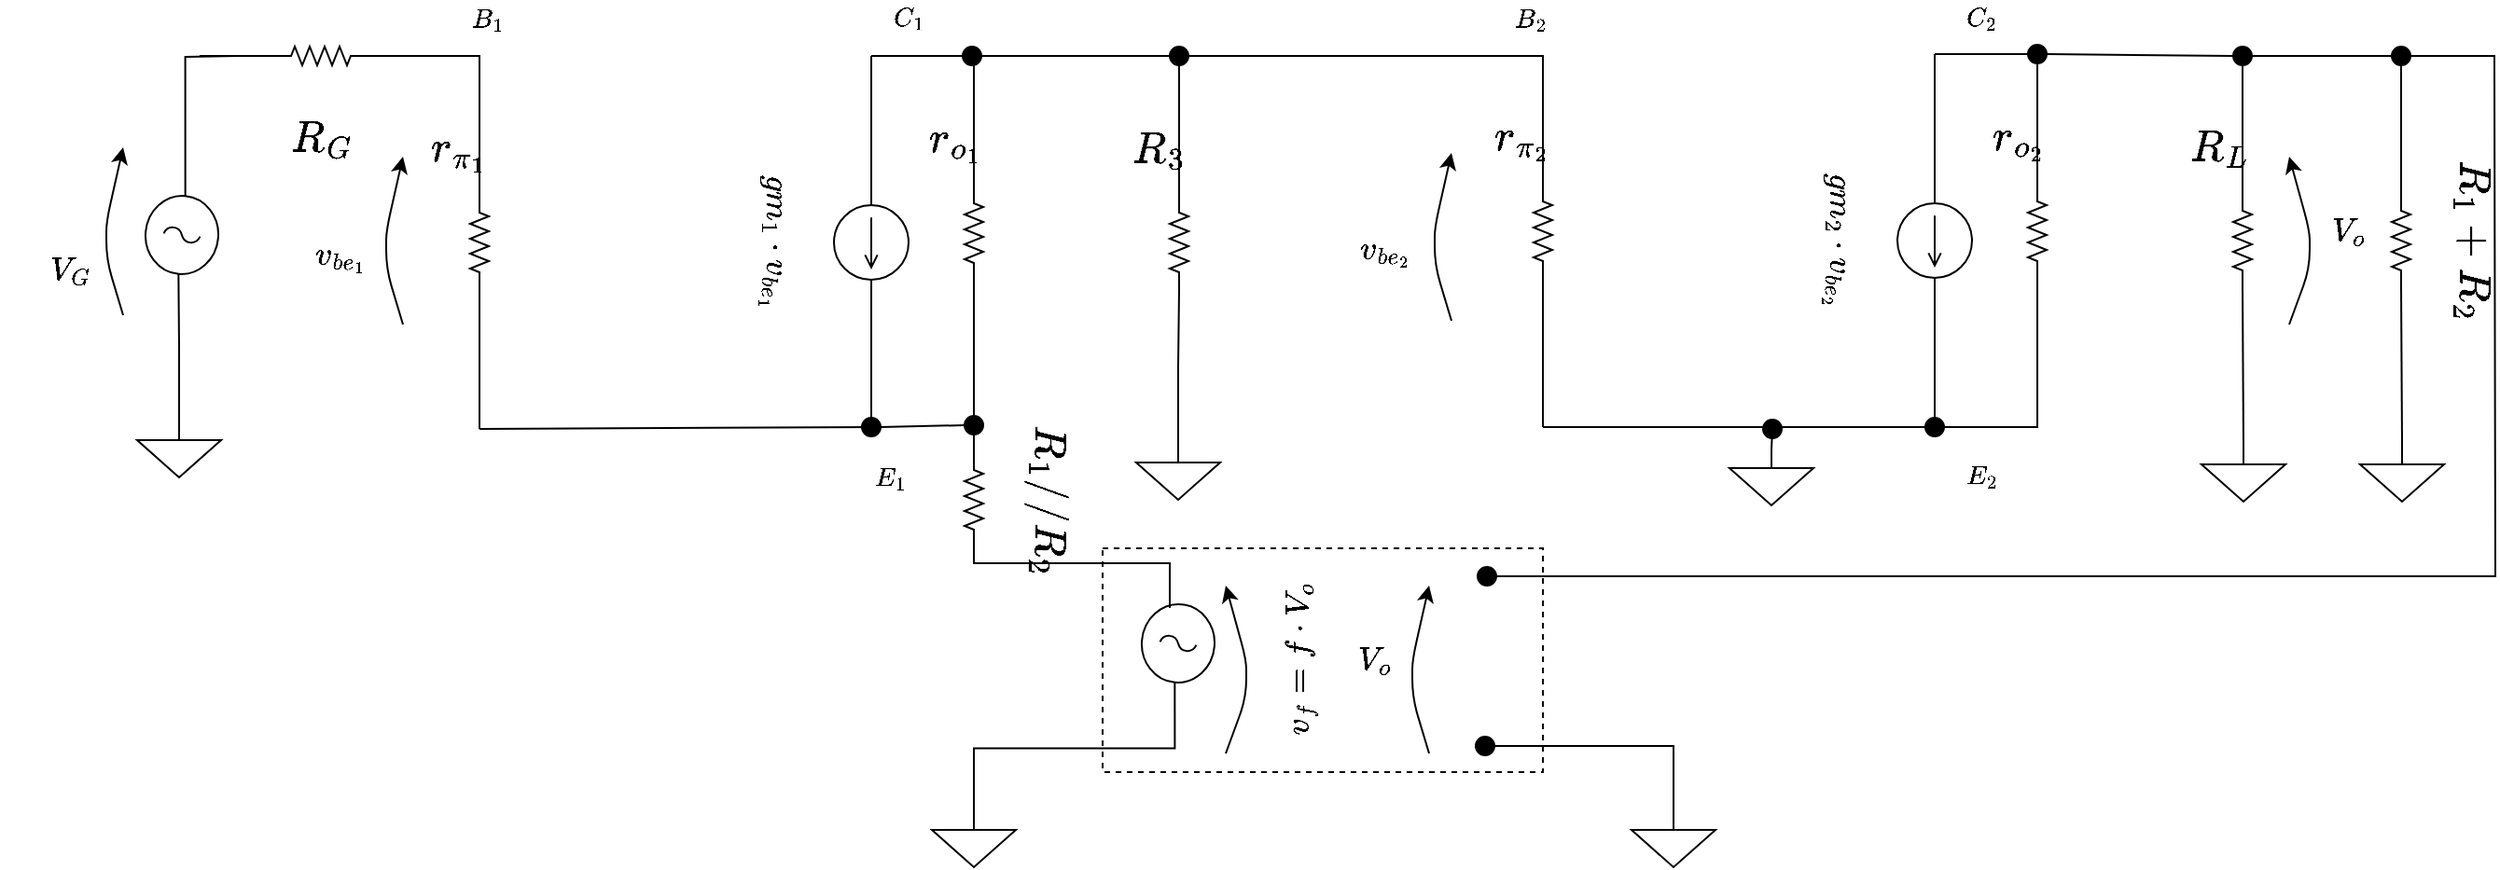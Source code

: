 <mxfile version="10.6.5" type="device"><diagram name="Page-1" id="7e0a89b8-554c-2b80-1dc8-d5c74ca68de4"><mxGraphModel dx="1394" dy="771" grid="1" gridSize="10" guides="1" tooltips="1" connect="1" arrows="1" fold="1" page="1" pageScale="1" pageWidth="1654" pageHeight="1169" background="#ffffff" math="1" shadow="0"><root><mxCell id="0"/><mxCell id="1" parent="0"/><mxCell id="3KJsalsMpH8Fxh1RNfDP-52" value="" style="rounded=0;whiteSpace=wrap;html=1;dashed=1;" parent="1" vertex="1"><mxGeometry x="884" y="470" width="236" height="120" as="geometry"/></mxCell><mxCell id="IuiZ9cMsh1_kJCroXg-q-14" style="edgeStyle=none;rounded=0;orthogonalLoop=1;jettySize=auto;html=1;exitX=1;exitY=0.5;exitDx=0;exitDy=0;exitPerimeter=0;endArrow=none;endFill=0;" parent="1" source="IuiZ9cMsh1_kJCroXg-q-2" edge="1"><mxGeometry relative="1" as="geometry"><mxPoint x="760" y="406" as="targetPoint"/></mxGeometry></mxCell><mxCell id="IuiZ9cMsh1_kJCroXg-q-15" style="edgeStyle=none;rounded=0;orthogonalLoop=1;jettySize=auto;html=1;exitX=0;exitY=0.5;exitDx=0;exitDy=0;exitPerimeter=0;endArrow=none;endFill=0;" parent="1" source="IuiZ9cMsh1_kJCroXg-q-2" edge="1"><mxGeometry relative="1" as="geometry"><mxPoint x="760" y="206" as="targetPoint"/></mxGeometry></mxCell><mxCell id="IuiZ9cMsh1_kJCroXg-q-2" value="$$gm_{1} \cdot v_{be_{1}}$$" style="pointerEvents=1;verticalLabelPosition=bottom;shadow=0;dashed=0;align=center;fillColor=#ffffff;html=1;verticalAlign=top;strokeWidth=1;shape=mxgraph.electrical.signal_sources.dc_source_2;rotation=90;fontSize=15;" parent="1" vertex="1"><mxGeometry x="740" y="286" width="40" height="40" as="geometry"/></mxCell><mxCell id="IuiZ9cMsh1_kJCroXg-q-5" style="edgeStyle=none;rounded=0;orthogonalLoop=1;jettySize=auto;html=1;exitX=0;exitY=0.5;exitDx=0;exitDy=0;exitPerimeter=0;endArrow=none;endFill=0;" parent="1" source="IuiZ9cMsh1_kJCroXg-q-3" edge="1"><mxGeometry relative="1" as="geometry"><mxPoint x="760" y="206" as="targetPoint"/><Array as="points"><mxPoint x="815" y="206"/></Array></mxGeometry></mxCell><mxCell id="IuiZ9cMsh1_kJCroXg-q-7" style="edgeStyle=none;rounded=0;orthogonalLoop=1;jettySize=auto;html=1;exitX=1;exitY=0.5;exitDx=0;exitDy=0;exitPerimeter=0;endArrow=none;endFill=0;" parent="1" source="IuiZ9cMsh1_kJCroXg-q-78" edge="1"><mxGeometry relative="1" as="geometry"><mxPoint x="550" y="406" as="targetPoint"/><Array as="points"/></mxGeometry></mxCell><mxCell id="IuiZ9cMsh1_kJCroXg-q-95" style="edgeStyle=none;rounded=0;orthogonalLoop=1;jettySize=auto;html=1;exitX=1;exitY=0.5;exitDx=0;exitDy=0;exitPerimeter=0;entryX=0.5;entryY=0;entryDx=0;entryDy=0;endArrow=none;endFill=0;" parent="1" source="IuiZ9cMsh1_kJCroXg-q-3" target="IuiZ9cMsh1_kJCroXg-q-89" edge="1"><mxGeometry relative="1" as="geometry"/></mxCell><mxCell id="IuiZ9cMsh1_kJCroXg-q-3" value="$$r_{o_{1}}$$" style="pointerEvents=1;verticalLabelPosition=middle;shadow=0;dashed=0;align=right;fillColor=#ffffff;html=1;verticalAlign=middle;strokeWidth=1;shape=mxgraph.electrical.resistors.resistor_2;rotation=90;fontSize=20;horizontal=0;labelPosition=left;" parent="1" vertex="1"><mxGeometry x="790" y="296" width="50" height="10" as="geometry"/></mxCell><mxCell id="IuiZ9cMsh1_kJCroXg-q-12" style="edgeStyle=none;rounded=0;orthogonalLoop=1;jettySize=auto;html=1;exitX=0;exitY=0.5;exitDx=0;exitDy=0;exitPerimeter=0;endArrow=none;endFill=0;" parent="1" source="IuiZ9cMsh1_kJCroXg-q-10" edge="1"><mxGeometry relative="1" as="geometry"><mxPoint x="815" y="206" as="targetPoint"/><Array as="points"><mxPoint x="925" y="206"/></Array></mxGeometry></mxCell><mxCell id="IuiZ9cMsh1_kJCroXg-q-10" value="$$R_{3}$$" style="pointerEvents=1;verticalLabelPosition=middle;shadow=0;dashed=0;align=right;fillColor=#ffffff;html=1;verticalAlign=middle;strokeWidth=1;shape=mxgraph.electrical.resistors.resistor_2;rotation=90;fontSize=20;horizontal=0;labelPosition=left;" parent="1" vertex="1"><mxGeometry x="900" y="301" width="50" height="10" as="geometry"/></mxCell><mxCell id="IuiZ9cMsh1_kJCroXg-q-21" style="edgeStyle=none;rounded=0;orthogonalLoop=1;jettySize=auto;html=1;exitX=1;exitY=0.5;exitDx=0;exitDy=0;exitPerimeter=0;endArrow=none;endFill=0;" parent="1" edge="1"><mxGeometry relative="1" as="geometry"><mxPoint x="550" y="406" as="targetPoint"/><mxPoint x="550" y="331" as="sourcePoint"/></mxGeometry></mxCell><mxCell id="3KJsalsMpH8Fxh1RNfDP-11" style="edgeStyle=orthogonalEdgeStyle;rounded=0;orthogonalLoop=1;jettySize=auto;html=1;exitX=0.5;exitY=0;exitDx=0;exitDy=0;exitPerimeter=0;entryX=1;entryY=0.5;entryDx=0;entryDy=0;entryPerimeter=0;endArrow=none;endFill=0;" parent="1" source="IuiZ9cMsh1_kJCroXg-q-23" target="IuiZ9cMsh1_kJCroXg-q-10" edge="1"><mxGeometry relative="1" as="geometry"/></mxCell><mxCell id="IuiZ9cMsh1_kJCroXg-q-23" value="" style="pointerEvents=1;verticalLabelPosition=bottom;shadow=0;dashed=0;align=center;fillColor=#ffffff;html=1;verticalAlign=top;strokeWidth=1;shape=mxgraph.electrical.signal_sources.signal_ground;" parent="1" vertex="1"><mxGeometry x="902" y="414" width="45" height="30" as="geometry"/></mxCell><mxCell id="IuiZ9cMsh1_kJCroXg-q-41" style="edgeStyle=none;rounded=0;orthogonalLoop=1;jettySize=auto;html=1;exitX=1;exitY=0.5;exitDx=0;exitDy=0;exitPerimeter=0;endArrow=none;endFill=0;" parent="1" source="IuiZ9cMsh1_kJCroXg-q-43" edge="1"><mxGeometry relative="1" as="geometry"><mxPoint x="1330" y="405" as="targetPoint"/></mxGeometry></mxCell><mxCell id="IuiZ9cMsh1_kJCroXg-q-42" style="edgeStyle=none;rounded=0;orthogonalLoop=1;jettySize=auto;html=1;exitX=0;exitY=0.5;exitDx=0;exitDy=0;exitPerimeter=0;endArrow=none;endFill=0;" parent="1" source="IuiZ9cMsh1_kJCroXg-q-43" edge="1"><mxGeometry relative="1" as="geometry"><mxPoint x="1330" y="205" as="targetPoint"/></mxGeometry></mxCell><mxCell id="IuiZ9cMsh1_kJCroXg-q-43" value="$$gm_{2} \cdot v_{be_{2}}$$" style="pointerEvents=1;verticalLabelPosition=bottom;shadow=0;dashed=0;align=center;fillColor=#ffffff;html=1;verticalAlign=top;strokeWidth=1;shape=mxgraph.electrical.signal_sources.dc_source_2;rotation=90;fontSize=15;horizontal=1;labelPosition=center;" parent="1" vertex="1"><mxGeometry x="1310" y="285" width="40" height="40" as="geometry"/></mxCell><mxCell id="IuiZ9cMsh1_kJCroXg-q-44" style="edgeStyle=none;rounded=0;orthogonalLoop=1;jettySize=auto;html=1;exitX=0;exitY=0.5;exitDx=0;exitDy=0;exitPerimeter=0;endArrow=none;endFill=0;" parent="1" source="IuiZ9cMsh1_kJCroXg-q-46" edge="1"><mxGeometry relative="1" as="geometry"><mxPoint x="1330" y="205" as="targetPoint"/><Array as="points"><mxPoint x="1385" y="205"/></Array></mxGeometry></mxCell><mxCell id="IuiZ9cMsh1_kJCroXg-q-45" style="edgeStyle=none;rounded=0;orthogonalLoop=1;jettySize=auto;html=1;exitX=1;exitY=0.5;exitDx=0;exitDy=0;exitPerimeter=0;endArrow=none;endFill=0;" parent="1" source="IuiZ9cMsh1_kJCroXg-q-90" edge="1"><mxGeometry relative="1" as="geometry"><mxPoint x="1120" y="405" as="targetPoint"/><Array as="points"/></mxGeometry></mxCell><mxCell id="IuiZ9cMsh1_kJCroXg-q-46" value="$$r_{o_{2}}$$" style="pointerEvents=1;verticalLabelPosition=middle;shadow=0;dashed=0;align=right;fillColor=#ffffff;html=1;verticalAlign=middle;strokeWidth=1;shape=mxgraph.electrical.resistors.resistor_2;rotation=90;fontSize=20;horizontal=0;labelPosition=left;" parent="1" vertex="1"><mxGeometry x="1360" y="295" width="50" height="10" as="geometry"/></mxCell><mxCell id="IuiZ9cMsh1_kJCroXg-q-47" style="edgeStyle=none;rounded=0;orthogonalLoop=1;jettySize=auto;html=1;exitX=0;exitY=0.5;exitDx=0;exitDy=0;exitPerimeter=0;endArrow=none;endFill=0;" parent="1" source="IuiZ9cMsh1_kJCroXg-q-83" target="IuiZ9cMsh1_kJCroXg-q-77" edge="1"><mxGeometry relative="1" as="geometry"><mxPoint x="1380" y="205" as="targetPoint"/><Array as="points"/></mxGeometry></mxCell><mxCell id="IuiZ9cMsh1_kJCroXg-q-48" value="$$R_{L}$$" style="pointerEvents=1;verticalLabelPosition=middle;shadow=0;dashed=0;align=right;fillColor=#ffffff;html=1;verticalAlign=middle;strokeWidth=1;shape=mxgraph.electrical.resistors.resistor_2;rotation=90;fontSize=20;horizontal=0;labelPosition=left;" parent="1" vertex="1"><mxGeometry x="1470" y="300" width="50" height="10" as="geometry"/></mxCell><mxCell id="IuiZ9cMsh1_kJCroXg-q-49" style="edgeStyle=none;rounded=0;orthogonalLoop=1;jettySize=auto;html=1;exitX=1;exitY=0.5;exitDx=0;exitDy=0;exitPerimeter=0;endArrow=none;endFill=0;" parent="1" source="IuiZ9cMsh1_kJCroXg-q-51" edge="1"><mxGeometry relative="1" as="geometry"><mxPoint x="1120" y="405" as="targetPoint"/></mxGeometry></mxCell><mxCell id="IuiZ9cMsh1_kJCroXg-q-54" style="edgeStyle=none;rounded=0;orthogonalLoop=1;jettySize=auto;html=1;exitX=0;exitY=0.5;exitDx=0;exitDy=0;exitPerimeter=0;endArrow=none;endFill=0;" parent="1" source="IuiZ9cMsh1_kJCroXg-q-85" edge="1"><mxGeometry relative="1" as="geometry"><mxPoint x="880" y="206" as="targetPoint"/><Array as="points"/></mxGeometry></mxCell><mxCell id="IuiZ9cMsh1_kJCroXg-q-51" value="$$r_{\pi_{2}}$$" style="pointerEvents=1;verticalLabelPosition=middle;shadow=0;dashed=0;align=right;fillColor=#ffffff;verticalAlign=middle;strokeWidth=1;shape=mxgraph.electrical.resistors.resistor_2;rotation=90;html=1;labelBackgroundColor=none;fontSize=20;labelPosition=left;horizontal=0;" parent="1" vertex="1"><mxGeometry x="1095" y="295" width="50" height="10" as="geometry"/></mxCell><mxCell id="IuiZ9cMsh1_kJCroXg-q-52" style="edgeStyle=none;rounded=0;orthogonalLoop=1;jettySize=auto;html=1;exitX=0.5;exitY=0;exitDx=0;exitDy=0;exitPerimeter=0;entryX=1;entryY=0.5;entryDx=0;entryDy=0;entryPerimeter=0;endArrow=none;endFill=0;" parent="1" source="IuiZ9cMsh1_kJCroXg-q-53" target="IuiZ9cMsh1_kJCroXg-q-48" edge="1"><mxGeometry relative="1" as="geometry"/></mxCell><mxCell id="IuiZ9cMsh1_kJCroXg-q-53" value="" style="pointerEvents=1;verticalLabelPosition=bottom;shadow=0;dashed=0;align=center;fillColor=#ffffff;html=1;verticalAlign=top;strokeWidth=1;shape=mxgraph.electrical.signal_sources.signal_ground;" parent="1" vertex="1"><mxGeometry x="1473" y="415" width="45" height="30" as="geometry"/></mxCell><mxCell id="IuiZ9cMsh1_kJCroXg-q-62" style="edgeStyle=none;rounded=0;orthogonalLoop=1;jettySize=auto;html=1;exitX=0.5;exitY=0;exitDx=0;exitDy=0;exitPerimeter=0;endArrow=none;endFill=0;" parent="1" source="IuiZ9cMsh1_kJCroXg-q-61" target="IuiZ9cMsh1_kJCroXg-q-82" edge="1"><mxGeometry relative="1" as="geometry"><mxPoint x="1243" y="406" as="targetPoint"/></mxGeometry></mxCell><mxCell id="IuiZ9cMsh1_kJCroXg-q-61" value="" style="pointerEvents=1;verticalLabelPosition=bottom;shadow=0;dashed=0;align=center;fillColor=#ffffff;html=1;verticalAlign=top;strokeWidth=1;shape=mxgraph.electrical.signal_sources.signal_ground;" parent="1" vertex="1"><mxGeometry x="1220" y="417" width="45" height="30" as="geometry"/></mxCell><mxCell id="IuiZ9cMsh1_kJCroXg-q-72" style="edgeStyle=none;rounded=0;orthogonalLoop=1;jettySize=auto;html=1;exitX=1;exitY=0.5;exitDx=0;exitDy=0;endArrow=none;endFill=0;" parent="1" source="IuiZ9cMsh1_kJCroXg-q-73" edge="1"><mxGeometry relative="1" as="geometry"><mxPoint x="820" y="206" as="targetPoint"/><mxPoint x="815" y="206" as="sourcePoint"/></mxGeometry></mxCell><mxCell id="IuiZ9cMsh1_kJCroXg-q-73" value="" style="ellipse;html=1;verticalLabelPosition=bottom;labelBackgroundColor=#ffffff;verticalAlign=top;fillColor=#000000;strokeColor=#000000;" parent="1" vertex="1"><mxGeometry x="809" y="201" width="10" height="10" as="geometry"/></mxCell><mxCell id="IuiZ9cMsh1_kJCroXg-q-74" style="edgeStyle=none;rounded=0;orthogonalLoop=1;jettySize=auto;html=1;exitX=1;exitY=0.5;exitDx=0;exitDy=0;endArrow=none;endFill=0;" parent="1" edge="1"><mxGeometry relative="1" as="geometry"><mxPoint x="809" y="206" as="targetPoint"/><mxPoint x="813" y="206" as="sourcePoint"/></mxGeometry></mxCell><mxCell id="IuiZ9cMsh1_kJCroXg-q-77" value="" style="ellipse;html=1;verticalLabelPosition=bottom;labelBackgroundColor=#ffffff;verticalAlign=top;fillColor=#000000;strokeColor=#000000;" parent="1" vertex="1"><mxGeometry x="1380" y="200" width="10" height="10" as="geometry"/></mxCell><mxCell id="IuiZ9cMsh1_kJCroXg-q-94" style="edgeStyle=none;rounded=0;orthogonalLoop=1;jettySize=auto;html=1;exitX=1;exitY=0.5;exitDx=0;exitDy=0;entryX=0;entryY=0.5;entryDx=0;entryDy=0;endArrow=none;endFill=0;" parent="1" source="IuiZ9cMsh1_kJCroXg-q-78" target="IuiZ9cMsh1_kJCroXg-q-89" edge="1"><mxGeometry relative="1" as="geometry"/></mxCell><mxCell id="IuiZ9cMsh1_kJCroXg-q-78" value="" style="ellipse;html=1;verticalLabelPosition=bottom;labelBackgroundColor=#ffffff;verticalAlign=top;fillColor=#000000;strokeColor=#000000;" parent="1" vertex="1"><mxGeometry x="755" y="400" width="10" height="10" as="geometry"/></mxCell><mxCell id="IuiZ9cMsh1_kJCroXg-q-82" value="" style="ellipse;html=1;verticalLabelPosition=bottom;labelBackgroundColor=#ffffff;verticalAlign=top;fillColor=#000000;strokeColor=#000000;" parent="1" vertex="1"><mxGeometry x="1238" y="401" width="10" height="10" as="geometry"/></mxCell><mxCell id="3KJsalsMpH8Fxh1RNfDP-19" style="edgeStyle=orthogonalEdgeStyle;rounded=0;orthogonalLoop=1;jettySize=auto;html=1;exitX=0.5;exitY=1;exitDx=0;exitDy=0;entryX=0;entryY=0.5;entryDx=0;entryDy=0;entryPerimeter=0;endArrow=none;endFill=0;" parent="1" source="IuiZ9cMsh1_kJCroXg-q-83" target="IuiZ9cMsh1_kJCroXg-q-48" edge="1"><mxGeometry relative="1" as="geometry"/></mxCell><mxCell id="IuiZ9cMsh1_kJCroXg-q-83" value="" style="ellipse;html=1;verticalLabelPosition=bottom;labelBackgroundColor=#ffffff;verticalAlign=top;fillColor=#000000;strokeColor=#000000;" parent="1" vertex="1"><mxGeometry x="1490" y="201" width="10" height="10" as="geometry"/></mxCell><mxCell id="IuiZ9cMsh1_kJCroXg-q-85" value="" style="ellipse;html=1;verticalLabelPosition=bottom;labelBackgroundColor=#ffffff;verticalAlign=top;fillColor=#000000;strokeColor=#000000;" parent="1" vertex="1"><mxGeometry x="920" y="201" width="10" height="10" as="geometry"/></mxCell><mxCell id="IuiZ9cMsh1_kJCroXg-q-86" style="edgeStyle=none;rounded=0;orthogonalLoop=1;jettySize=auto;html=1;exitX=0;exitY=0.5;exitDx=0;exitDy=0;exitPerimeter=0;endArrow=none;endFill=0;" parent="1" source="IuiZ9cMsh1_kJCroXg-q-51" target="IuiZ9cMsh1_kJCroXg-q-85" edge="1"><mxGeometry relative="1" as="geometry"><mxPoint x="880" y="206" as="targetPoint"/><mxPoint x="1120" y="275" as="sourcePoint"/><Array as="points"><mxPoint x="1120" y="206"/></Array></mxGeometry></mxCell><mxCell id="3KJsalsMpH8Fxh1RNfDP-40" style="edgeStyle=orthogonalEdgeStyle;rounded=0;orthogonalLoop=1;jettySize=auto;html=1;exitX=0.5;exitY=0;exitDx=0;exitDy=0;exitPerimeter=0;entryX=0.5;entryY=0;entryDx=0;entryDy=0;entryPerimeter=0;endArrow=none;endFill=0;" parent="1" source="IuiZ9cMsh1_kJCroXg-q-87" target="3KJsalsMpH8Fxh1RNfDP-37" edge="1"><mxGeometry relative="1" as="geometry"/></mxCell><mxCell id="IuiZ9cMsh1_kJCroXg-q-87" value="" style="pointerEvents=1;verticalLabelPosition=bottom;shadow=0;dashed=0;align=center;fillColor=#ffffff;html=1;verticalAlign=top;strokeWidth=1;shape=mxgraph.electrical.signal_sources.signal_ground;" parent="1" vertex="1"><mxGeometry x="792.5" y="611" width="45" height="30" as="geometry"/></mxCell><mxCell id="IuiZ9cMsh1_kJCroXg-q-89" value="" style="ellipse;html=1;verticalLabelPosition=bottom;labelBackgroundColor=#ffffff;verticalAlign=top;fillColor=#000000;strokeColor=#000000;" parent="1" vertex="1"><mxGeometry x="810" y="399" width="10" height="10" as="geometry"/></mxCell><mxCell id="IuiZ9cMsh1_kJCroXg-q-90" value="" style="ellipse;html=1;verticalLabelPosition=bottom;labelBackgroundColor=#ffffff;verticalAlign=top;fillColor=#000000;strokeColor=#000000;" parent="1" vertex="1"><mxGeometry x="1325" y="400" width="10" height="10" as="geometry"/></mxCell><mxCell id="IuiZ9cMsh1_kJCroXg-q-91" style="edgeStyle=none;rounded=0;orthogonalLoop=1;jettySize=auto;html=1;exitX=1;exitY=0.5;exitDx=0;exitDy=0;exitPerimeter=0;endArrow=none;endFill=0;" parent="1" source="IuiZ9cMsh1_kJCroXg-q-46" target="IuiZ9cMsh1_kJCroXg-q-90" edge="1"><mxGeometry relative="1" as="geometry"><mxPoint x="1120" y="405" as="targetPoint"/><mxPoint x="1385" y="325" as="sourcePoint"/><Array as="points"><mxPoint x="1385" y="405"/></Array></mxGeometry></mxCell><mxCell id="3KJsalsMpH8Fxh1RNfDP-1" value="$$V_{o}$$" style="endArrow=classic;html=1;fontSize=15;labelPosition=right;verticalLabelPosition=middle;align=left;verticalAlign=middle;" parent="1" edge="1"><mxGeometry x="0.112" y="-10" width="50" height="50" relative="1" as="geometry"><mxPoint x="1520" y="350" as="sourcePoint"/><mxPoint x="1520" y="260" as="targetPoint"/><Array as="points"><mxPoint x="1531" y="320"/><mxPoint x="1531" y="300"/></Array><mxPoint y="3" as="offset"/></mxGeometry></mxCell><mxCell id="3KJsalsMpH8Fxh1RNfDP-12" value="$$v_{be_{2}}$$" style="endArrow=classic;html=1;fontSize=15;horizontal=1;labelPosition=left;verticalLabelPosition=middle;align=right;verticalAlign=middle;" parent="1" edge="1"><mxGeometry x="-0.148" y="12" width="50" height="50" relative="1" as="geometry"><mxPoint x="1071" y="348" as="sourcePoint"/><mxPoint x="1071" y="258" as="targetPoint"/><Array as="points"><mxPoint x="1062" y="318"/><mxPoint x="1062" y="298"/></Array><mxPoint as="offset"/></mxGeometry></mxCell><mxCell id="3KJsalsMpH8Fxh1RNfDP-37" value="" style="pointerEvents=1;verticalLabelPosition=top;shadow=0;dashed=0;align=right;fillColor=#ffffff;html=1;verticalAlign=bottom;strokeWidth=1;shape=mxgraph.electrical.signal_sources.ac_source;rotation=-175;horizontal=0;labelPosition=left;" parent="1" vertex="1"><mxGeometry x="905" y="500" width="39" height="42" as="geometry"/></mxCell><mxCell id="MVxzNy_q5d-3ma9NYEyx-6" style="edgeStyle=orthogonalEdgeStyle;rounded=0;orthogonalLoop=1;jettySize=auto;html=1;exitX=1;exitY=0.5;exitDx=0;exitDy=0;endArrow=none;endFill=0;" parent="1" source="3KJsalsMpH8Fxh1RNfDP-42" edge="1"><mxGeometry relative="1" as="geometry"><mxPoint x="1630" y="210" as="targetPoint"/></mxGeometry></mxCell><mxCell id="3KJsalsMpH8Fxh1RNfDP-42" value="" style="ellipse;html=1;verticalLabelPosition=bottom;labelBackgroundColor=#ffffff;verticalAlign=top;fillColor=#000000;strokeColor=#000000;" parent="1" vertex="1"><mxGeometry x="1085" y="480" width="10" height="10" as="geometry"/></mxCell><mxCell id="3KJsalsMpH8Fxh1RNfDP-46" value="" style="pointerEvents=1;verticalLabelPosition=bottom;shadow=0;dashed=0;align=center;fillColor=#ffffff;html=1;verticalAlign=top;strokeWidth=1;shape=mxgraph.electrical.signal_sources.signal_ground;" parent="1" vertex="1"><mxGeometry x="1167.5" y="611" width="45" height="30" as="geometry"/></mxCell><mxCell id="3KJsalsMpH8Fxh1RNfDP-49" style="edgeStyle=orthogonalEdgeStyle;rounded=0;orthogonalLoop=1;jettySize=auto;html=1;exitX=1;exitY=0;exitDx=0;exitDy=0;entryX=0.5;entryY=0;entryDx=0;entryDy=0;entryPerimeter=0;endArrow=none;endFill=0;" parent="1" source="3KJsalsMpH8Fxh1RNfDP-47" target="3KJsalsMpH8Fxh1RNfDP-46" edge="1"><mxGeometry relative="1" as="geometry"><Array as="points"><mxPoint x="1093" y="576"/><mxPoint x="1190" y="576"/></Array></mxGeometry></mxCell><mxCell id="3KJsalsMpH8Fxh1RNfDP-47" value="" style="ellipse;html=1;verticalLabelPosition=bottom;labelBackgroundColor=#ffffff;verticalAlign=top;fillColor=#000000;strokeColor=#000000;" parent="1" vertex="1"><mxGeometry x="1084" y="571" width="10" height="10" as="geometry"/></mxCell><mxCell id="3KJsalsMpH8Fxh1RNfDP-53" value="$$v_{f} = f \cdot V_{o}$$" style="endArrow=classic;html=1;fontSize=15;horizontal=0;labelPosition=center;verticalLabelPosition=middle;align=center;verticalAlign=middle;" parent="1" edge="1"><mxGeometry x="0.112" y="-29" width="50" height="50" relative="1" as="geometry"><mxPoint x="950" y="580" as="sourcePoint"/><mxPoint x="950" y="490" as="targetPoint"/><Array as="points"><mxPoint x="961" y="550"/><mxPoint x="961" y="530"/></Array><mxPoint x="1" y="8" as="offset"/></mxGeometry></mxCell><mxCell id="3KJsalsMpH8Fxh1RNfDP-54" value="$$V_{o}$$" style="endArrow=classic;html=1;fontSize=15;horizontal=1;labelPosition=left;verticalLabelPosition=middle;align=right;verticalAlign=middle;" parent="1" edge="1"><mxGeometry x="0.112" y="10" width="50" height="50" relative="1" as="geometry"><mxPoint x="1059" y="580" as="sourcePoint"/><mxPoint x="1059" y="490" as="targetPoint"/><Array as="points"><mxPoint x="1050" y="550"/><mxPoint x="1050" y="530"/></Array><mxPoint y="2" as="offset"/></mxGeometry></mxCell><mxCell id="MVxzNy_q5d-3ma9NYEyx-8" style="edgeStyle=orthogonalEdgeStyle;rounded=0;orthogonalLoop=1;jettySize=auto;html=1;endArrow=none;endFill=0;exitX=1;exitY=0.5;exitDx=0;exitDy=0;" parent="1" source="IuiZ9cMsh1_kJCroXg-q-83" edge="1"><mxGeometry relative="1" as="geometry"><mxPoint x="1630" y="220" as="targetPoint"/><Array as="points"><mxPoint x="1630" y="206"/></Array><mxPoint x="1590" y="206" as="sourcePoint"/></mxGeometry></mxCell><mxCell id="3A8g_3-qs0tecCR4G1ks-3" value="$$E_{1}$$" style="text;html=1;strokeColor=none;fillColor=none;align=center;verticalAlign=middle;whiteSpace=wrap;rounded=0;" parent="1" vertex="1"><mxGeometry x="750" y="422" width="40" height="20" as="geometry"/></mxCell><mxCell id="3A8g_3-qs0tecCR4G1ks-4" value="$$C_{1}$$" style="text;html=1;strokeColor=none;fillColor=none;align=center;verticalAlign=middle;whiteSpace=wrap;rounded=0;" parent="1" vertex="1"><mxGeometry x="760" y="176" width="40" height="20" as="geometry"/></mxCell><mxCell id="3A8g_3-qs0tecCR4G1ks-5" value="$$B_{2}$$" style="text;html=1;strokeColor=none;fillColor=none;align=center;verticalAlign=middle;whiteSpace=wrap;rounded=0;" parent="1" vertex="1"><mxGeometry x="1094" y="176" width="40" height="20" as="geometry"/></mxCell><mxCell id="3A8g_3-qs0tecCR4G1ks-6" value="$$C_{2}$$" style="text;html=1;strokeColor=none;fillColor=none;align=center;verticalAlign=middle;whiteSpace=wrap;rounded=0;" parent="1" vertex="1"><mxGeometry x="1335" y="176" width="40" height="20" as="geometry"/></mxCell><mxCell id="3A8g_3-qs0tecCR4G1ks-7" value="$$E_{2}$$" style="text;html=1;strokeColor=none;fillColor=none;align=center;verticalAlign=middle;whiteSpace=wrap;rounded=0;" parent="1" vertex="1"><mxGeometry x="1335" y="421" width="40" height="20" as="geometry"/></mxCell><mxCell id="POHpfGZRuoXZgALL2265-1" value="$$R_{1} + R_{2}$$" style="pointerEvents=1;verticalLabelPosition=top;shadow=0;dashed=0;align=center;fillColor=#ffffff;html=1;verticalAlign=bottom;strokeWidth=1;shape=mxgraph.electrical.resistors.resistor_2;rotation=90;fontSize=20;horizontal=1;labelPosition=center;spacing=2;" vertex="1" parent="1"><mxGeometry x="1555" y="300" width="50" height="10" as="geometry"/></mxCell><mxCell id="POHpfGZRuoXZgALL2265-2" style="edgeStyle=none;rounded=0;orthogonalLoop=1;jettySize=auto;html=1;exitX=0.5;exitY=0;exitDx=0;exitDy=0;exitPerimeter=0;entryX=1;entryY=0.5;entryDx=0;entryDy=0;entryPerimeter=0;endArrow=none;endFill=0;" edge="1" source="POHpfGZRuoXZgALL2265-3" target="POHpfGZRuoXZgALL2265-1" parent="1"><mxGeometry relative="1" as="geometry"/></mxCell><mxCell id="POHpfGZRuoXZgALL2265-3" value="" style="pointerEvents=1;verticalLabelPosition=bottom;shadow=0;dashed=0;align=center;fillColor=#ffffff;html=1;verticalAlign=top;strokeWidth=1;shape=mxgraph.electrical.signal_sources.signal_ground;" vertex="1" parent="1"><mxGeometry x="1558" y="415" width="45" height="30" as="geometry"/></mxCell><mxCell id="POHpfGZRuoXZgALL2265-4" style="edgeStyle=orthogonalEdgeStyle;rounded=0;orthogonalLoop=1;jettySize=auto;html=1;exitX=0.5;exitY=1;exitDx=0;exitDy=0;entryX=0;entryY=0.5;entryDx=0;entryDy=0;entryPerimeter=0;endArrow=none;endFill=0;" edge="1" source="POHpfGZRuoXZgALL2265-5" target="POHpfGZRuoXZgALL2265-1" parent="1"><mxGeometry relative="1" as="geometry"/></mxCell><mxCell id="POHpfGZRuoXZgALL2265-5" value="" style="ellipse;html=1;verticalLabelPosition=bottom;labelBackgroundColor=#ffffff;verticalAlign=top;fillColor=#000000;strokeColor=#000000;" vertex="1" parent="1"><mxGeometry x="1575" y="201" width="10" height="10" as="geometry"/></mxCell><mxCell id="POHpfGZRuoXZgALL2265-9" style="edgeStyle=orthogonalEdgeStyle;rounded=0;orthogonalLoop=1;jettySize=auto;html=1;exitX=0;exitY=0.5;exitDx=0;exitDy=0;exitPerimeter=0;entryX=0.5;entryY=1;entryDx=0;entryDy=0;endArrow=none;endFill=0;" edge="1" parent="1" source="POHpfGZRuoXZgALL2265-6" target="IuiZ9cMsh1_kJCroXg-q-89"><mxGeometry relative="1" as="geometry"/></mxCell><mxCell id="POHpfGZRuoXZgALL2265-10" style="edgeStyle=orthogonalEdgeStyle;rounded=0;orthogonalLoop=1;jettySize=auto;html=1;exitX=1;exitY=0.5;exitDx=0;exitDy=0;exitPerimeter=0;entryX=0.657;entryY=0.941;entryDx=0;entryDy=0;entryPerimeter=0;endArrow=none;endFill=0;" edge="1" parent="1" source="POHpfGZRuoXZgALL2265-6" target="3KJsalsMpH8Fxh1RNfDP-37"><mxGeometry relative="1" as="geometry"><Array as="points"><mxPoint x="815" y="478"/><mxPoint x="920" y="478"/></Array></mxGeometry></mxCell><mxCell id="POHpfGZRuoXZgALL2265-6" value="$$R_{1} // R_{2}$$" style="pointerEvents=1;verticalLabelPosition=top;shadow=0;dashed=0;align=center;fillColor=#ffffff;html=1;verticalAlign=bottom;strokeWidth=1;shape=mxgraph.electrical.resistors.resistor_2;rotation=90;fontSize=20;horizontal=1;labelPosition=center;spacing=2;" vertex="1" parent="1"><mxGeometry x="790" y="439" width="50" height="10" as="geometry"/></mxCell><mxCell id="POHpfGZRuoXZgALL2265-12" style="edgeStyle=orthogonalEdgeStyle;rounded=0;orthogonalLoop=1;jettySize=auto;html=1;entryX=1;entryY=0.5;entryDx=0;entryDy=0;entryPerimeter=0;endArrow=none;endFill=0;fontSize=20;" edge="1" source="POHpfGZRuoXZgALL2265-13" target="POHpfGZRuoXZgALL2265-23" parent="1"><mxGeometry relative="1" as="geometry"><Array as="points"><mxPoint x="550" y="206"/></Array></mxGeometry></mxCell><mxCell id="POHpfGZRuoXZgALL2265-13" value="$$r_{\pi_{1}}$$" style="pointerEvents=1;verticalLabelPosition=middle;shadow=0;dashed=0;align=right;fillColor=#ffffff;html=1;verticalAlign=middle;strokeWidth=1;shape=mxgraph.electrical.resistors.resistor_2;rotation=90;fontSize=20;horizontal=0;labelPosition=left;" vertex="1" parent="1"><mxGeometry x="525" y="301" width="50" height="10" as="geometry"/></mxCell><mxCell id="POHpfGZRuoXZgALL2265-14" value="$$v_{be_{1}}$$" style="endArrow=classic;html=1;horizontal=1;fontSize=15;labelPosition=left;verticalLabelPosition=top;align=right;verticalAlign=bottom;" edge="1" parent="1"><mxGeometry x="-0.674" y="15" width="50" height="50" relative="1" as="geometry"><mxPoint x="509" y="350" as="sourcePoint"/><mxPoint x="509" y="260" as="targetPoint"/><Array as="points"><mxPoint x="500" y="320"/><mxPoint x="500" y="300"/></Array><mxPoint as="offset"/></mxGeometry></mxCell><mxCell id="POHpfGZRuoXZgALL2265-15" style="edgeStyle=orthogonalEdgeStyle;rounded=0;orthogonalLoop=1;jettySize=auto;html=1;exitX=0;exitY=0.5;exitDx=0;exitDy=0;exitPerimeter=0;entryX=0.5;entryY=1;entryDx=0;entryDy=0;entryPerimeter=0;endArrow=none;endFill=0;fontSize=20;" edge="1" target="POHpfGZRuoXZgALL2265-16" parent="1"><mxGeometry relative="1" as="geometry"><mxPoint x="420" y="206" as="sourcePoint"/></mxGeometry></mxCell><mxCell id="POHpfGZRuoXZgALL2265-16" value="" style="pointerEvents=1;verticalLabelPosition=top;shadow=0;dashed=0;align=right;fillColor=#ffffff;html=1;verticalAlign=bottom;strokeWidth=1;shape=mxgraph.electrical.signal_sources.ac_source;rotation=-175;horizontal=0;labelPosition=left;fontSize=20;" vertex="1" parent="1"><mxGeometry x="371" y="281" width="39" height="42" as="geometry"/></mxCell><mxCell id="POHpfGZRuoXZgALL2265-17" value="$$V_{G}$$" style="endArrow=classic;html=1;fontSize=15;" edge="1" parent="1"><mxGeometry x="-0.322" y="21" width="50" height="50" relative="1" as="geometry"><mxPoint x="359" y="345" as="sourcePoint"/><mxPoint x="359" y="255" as="targetPoint"/><Array as="points"><mxPoint x="350" y="315"/><mxPoint x="350" y="295"/></Array><mxPoint x="1" y="6" as="offset"/></mxGeometry></mxCell><mxCell id="POHpfGZRuoXZgALL2265-18" style="edgeStyle=orthogonalEdgeStyle;rounded=0;orthogonalLoop=1;jettySize=auto;html=1;exitX=0.5;exitY=0;exitDx=0;exitDy=0;exitPerimeter=0;entryX=0.5;entryY=0;entryDx=0;entryDy=0;entryPerimeter=0;endArrow=none;endFill=0;fontSize=20;" edge="1" source="POHpfGZRuoXZgALL2265-19" target="POHpfGZRuoXZgALL2265-16" parent="1"><mxGeometry relative="1" as="geometry"/></mxCell><mxCell id="POHpfGZRuoXZgALL2265-19" value="" style="pointerEvents=1;verticalLabelPosition=bottom;shadow=0;dashed=0;align=center;fillColor=#ffffff;html=1;verticalAlign=top;strokeWidth=1;shape=mxgraph.electrical.signal_sources.signal_ground;fontSize=20;" vertex="1" parent="1"><mxGeometry x="366.5" y="402" width="45" height="30" as="geometry"/></mxCell><mxCell id="POHpfGZRuoXZgALL2265-20" value="$$B_{1}$$" style="text;html=1;strokeColor=none;fillColor=none;align=center;verticalAlign=middle;whiteSpace=wrap;rounded=0;fontSize=12;" vertex="1" parent="1"><mxGeometry x="535" y="176" width="40" height="20" as="geometry"/></mxCell><mxCell id="POHpfGZRuoXZgALL2265-21" style="edgeStyle=orthogonalEdgeStyle;rounded=0;orthogonalLoop=1;jettySize=auto;html=1;exitX=0;exitY=0.5;exitDx=0;exitDy=0;exitPerimeter=0;endArrow=none;endFill=0;fontSize=20;" edge="1" source="POHpfGZRuoXZgALL2265-23" parent="1"><mxGeometry relative="1" as="geometry"><mxPoint x="400" y="206" as="targetPoint"/></mxGeometry></mxCell><mxCell id="POHpfGZRuoXZgALL2265-22" style="edgeStyle=orthogonalEdgeStyle;rounded=0;orthogonalLoop=1;jettySize=auto;html=1;exitX=1;exitY=0.5;exitDx=0;exitDy=0;exitPerimeter=0;endArrow=none;endFill=0;fontSize=20;" edge="1" source="POHpfGZRuoXZgALL2265-23" parent="1"><mxGeometry relative="1" as="geometry"><mxPoint x="500" y="206" as="targetPoint"/></mxGeometry></mxCell><mxCell id="POHpfGZRuoXZgALL2265-23" value="$$R_{G}$$" style="pointerEvents=1;verticalLabelPosition=bottom;shadow=0;dashed=0;align=center;fillColor=#ffffff;html=1;verticalAlign=top;strokeWidth=1;shape=mxgraph.electrical.resistors.resistor_2;rotation=0;fontSize=20;horizontal=1;labelPosition=center;" vertex="1" parent="1"><mxGeometry x="440" y="201" width="50" height="10" as="geometry"/></mxCell></root></mxGraphModel></diagram></mxfile>